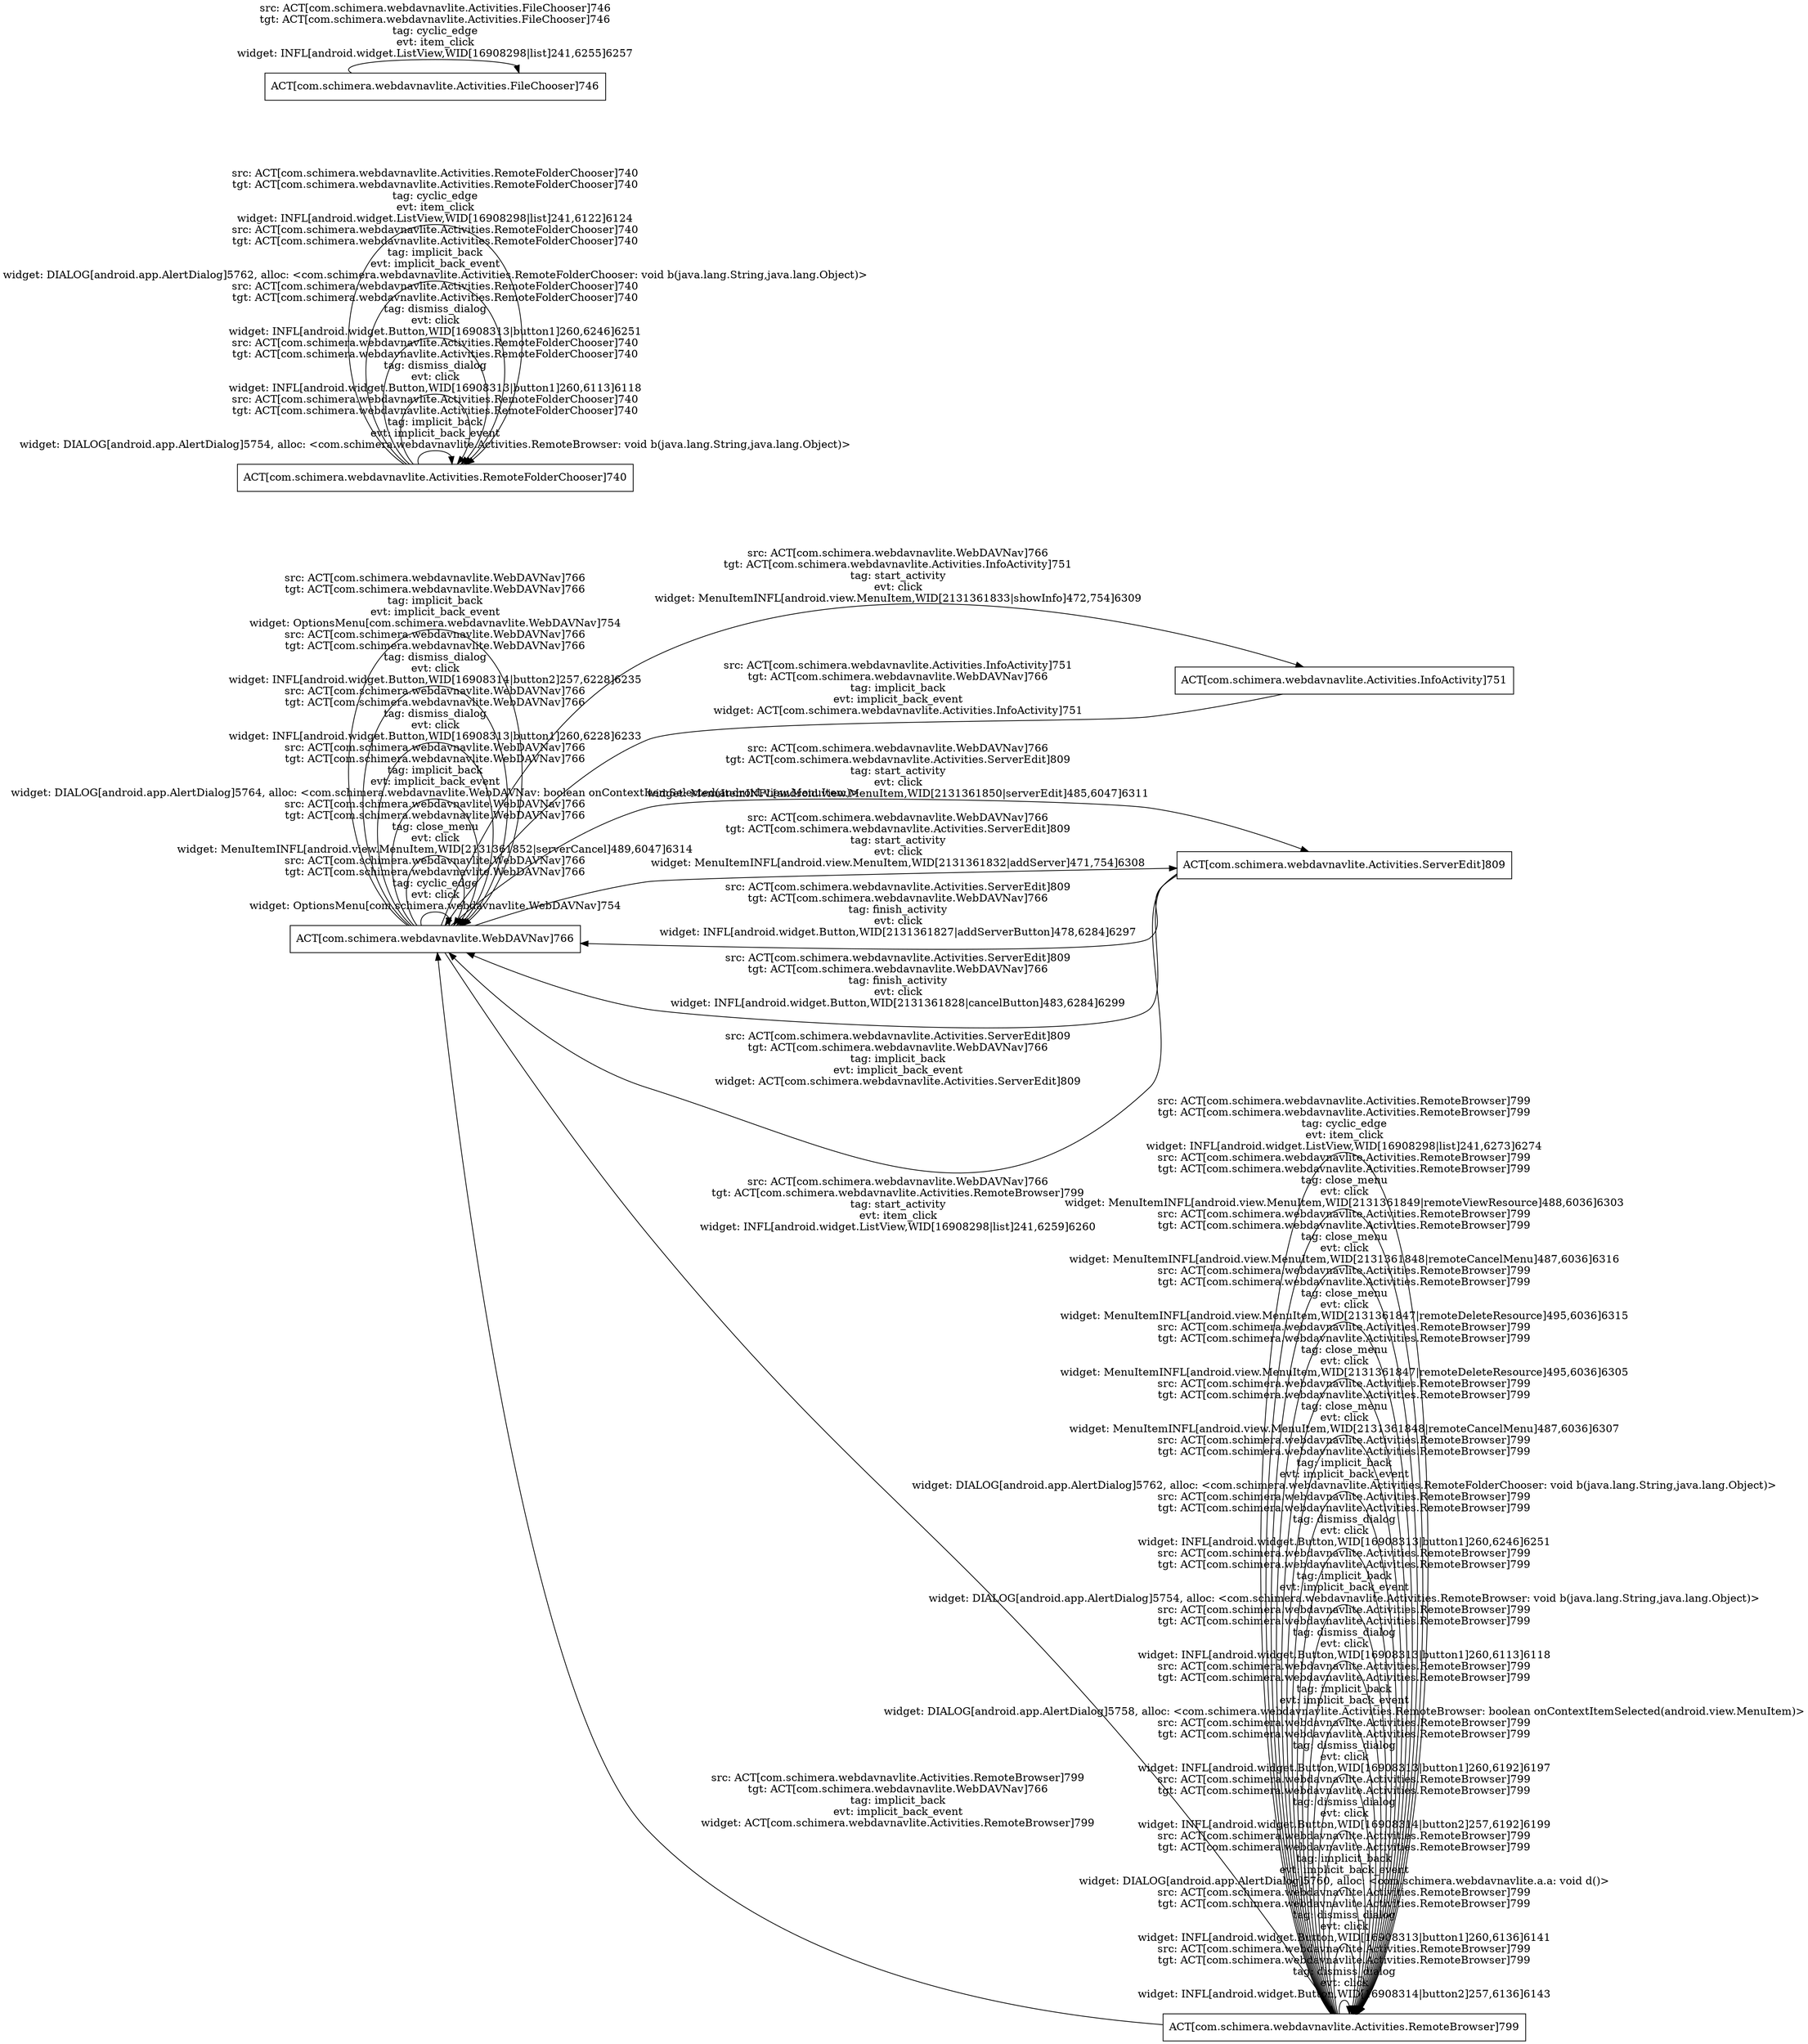 digraph G {
 rankdir=LR;
 node[shape=box];
 n4 [label="ACT[com.schimera.webdavnavlite.WebDAVNav]766"];
 n3 [label="ACT[com.schimera.webdavnavlite.Activities.InfoActivity]751"];
 n9 [label="ACT[com.schimera.webdavnavlite.Activities.ServerEdit]809"];
 n8 [label="ACT[com.schimera.webdavnavlite.Activities.RemoteBrowser]799"];
 n1 [label="ACT[com.schimera.webdavnavlite.Activities.RemoteFolderChooser]740"];
 n2 [label="ACT[com.schimera.webdavnavlite.Activities.FileChooser]746"];
 n8 -> n8 [label="src: ACT[com.schimera.webdavnavlite.Activities.RemoteBrowser]799\ntgt: ACT[com.schimera.webdavnavlite.Activities.RemoteBrowser]799\ntag: dismiss_dialog\nevt: click\nwidget: INFL[android.widget.Button,WID[16908314|button2]257,6136]6143\n"];
 n8 -> n8 [label="src: ACT[com.schimera.webdavnavlite.Activities.RemoteBrowser]799\ntgt: ACT[com.schimera.webdavnavlite.Activities.RemoteBrowser]799\ntag: dismiss_dialog\nevt: click\nwidget: INFL[android.widget.Button,WID[16908313|button1]260,6136]6141\n"];
 n8 -> n8 [label="src: ACT[com.schimera.webdavnavlite.Activities.RemoteBrowser]799\ntgt: ACT[com.schimera.webdavnavlite.Activities.RemoteBrowser]799\ntag: implicit_back\nevt: implicit_back_event\nwidget: DIALOG[android.app.AlertDialog]5760, alloc: <com.schimera.webdavnavlite.a.a: void d()>\n"];
 n4 -> n4 [label="src: ACT[com.schimera.webdavnavlite.WebDAVNav]766\ntgt: ACT[com.schimera.webdavnavlite.WebDAVNav]766\ntag: cyclic_edge\nevt: click\nwidget: OptionsMenu[com.schimera.webdavnavlite.WebDAVNav]754\n"];
 n4 -> n8 [label="src: ACT[com.schimera.webdavnavlite.WebDAVNav]766\ntgt: ACT[com.schimera.webdavnavlite.Activities.RemoteBrowser]799\ntag: start_activity\nevt: item_click\nwidget: INFL[android.widget.ListView,WID[16908298|list]241,6259]6260\n"];
 n8 -> n8 [label="src: ACT[com.schimera.webdavnavlite.Activities.RemoteBrowser]799\ntgt: ACT[com.schimera.webdavnavlite.Activities.RemoteBrowser]799\ntag: dismiss_dialog\nevt: click\nwidget: INFL[android.widget.Button,WID[16908314|button2]257,6192]6199\n"];
 n8 -> n8 [label="src: ACT[com.schimera.webdavnavlite.Activities.RemoteBrowser]799\ntgt: ACT[com.schimera.webdavnavlite.Activities.RemoteBrowser]799\ntag: dismiss_dialog\nevt: click\nwidget: INFL[android.widget.Button,WID[16908313|button1]260,6192]6197\n"];
 n8 -> n8 [label="src: ACT[com.schimera.webdavnavlite.Activities.RemoteBrowser]799\ntgt: ACT[com.schimera.webdavnavlite.Activities.RemoteBrowser]799\ntag: implicit_back\nevt: implicit_back_event\nwidget: DIALOG[android.app.AlertDialog]5758, alloc: <com.schimera.webdavnavlite.Activities.RemoteBrowser: boolean onContextItemSelected(android.view.MenuItem)>\n"];
 n1 -> n1 [label="src: ACT[com.schimera.webdavnavlite.Activities.RemoteFolderChooser]740\ntgt: ACT[com.schimera.webdavnavlite.Activities.RemoteFolderChooser]740\ntag: implicit_back\nevt: implicit_back_event\nwidget: DIALOG[android.app.AlertDialog]5754, alloc: <com.schimera.webdavnavlite.Activities.RemoteBrowser: void b(java.lang.String,java.lang.Object)>\n"];
 n8 -> n8 [label="src: ACT[com.schimera.webdavnavlite.Activities.RemoteBrowser]799\ntgt: ACT[com.schimera.webdavnavlite.Activities.RemoteBrowser]799\ntag: dismiss_dialog\nevt: click\nwidget: INFL[android.widget.Button,WID[16908313|button1]260,6113]6118\n"];
 n8 -> n8 [label="src: ACT[com.schimera.webdavnavlite.Activities.RemoteBrowser]799\ntgt: ACT[com.schimera.webdavnavlite.Activities.RemoteBrowser]799\ntag: implicit_back\nevt: implicit_back_event\nwidget: DIALOG[android.app.AlertDialog]5754, alloc: <com.schimera.webdavnavlite.Activities.RemoteBrowser: void b(java.lang.String,java.lang.Object)>\n"];
 n1 -> n1 [label="src: ACT[com.schimera.webdavnavlite.Activities.RemoteFolderChooser]740\ntgt: ACT[com.schimera.webdavnavlite.Activities.RemoteFolderChooser]740\ntag: dismiss_dialog\nevt: click\nwidget: INFL[android.widget.Button,WID[16908313|button1]260,6113]6118\n"];
 n8 -> n8 [label="src: ACT[com.schimera.webdavnavlite.Activities.RemoteBrowser]799\ntgt: ACT[com.schimera.webdavnavlite.Activities.RemoteBrowser]799\ntag: dismiss_dialog\nevt: click\nwidget: INFL[android.widget.Button,WID[16908313|button1]260,6246]6251\n"];
 n1 -> n1 [label="src: ACT[com.schimera.webdavnavlite.Activities.RemoteFolderChooser]740\ntgt: ACT[com.schimera.webdavnavlite.Activities.RemoteFolderChooser]740\ntag: dismiss_dialog\nevt: click\nwidget: INFL[android.widget.Button,WID[16908313|button1]260,6246]6251\n"];
 n1 -> n1 [label="src: ACT[com.schimera.webdavnavlite.Activities.RemoteFolderChooser]740\ntgt: ACT[com.schimera.webdavnavlite.Activities.RemoteFolderChooser]740\ntag: implicit_back\nevt: implicit_back_event\nwidget: DIALOG[android.app.AlertDialog]5762, alloc: <com.schimera.webdavnavlite.Activities.RemoteFolderChooser: void b(java.lang.String,java.lang.Object)>\n"];
 n8 -> n8 [label="src: ACT[com.schimera.webdavnavlite.Activities.RemoteBrowser]799\ntgt: ACT[com.schimera.webdavnavlite.Activities.RemoteBrowser]799\ntag: implicit_back\nevt: implicit_back_event\nwidget: DIALOG[android.app.AlertDialog]5762, alloc: <com.schimera.webdavnavlite.Activities.RemoteFolderChooser: void b(java.lang.String,java.lang.Object)>\n"];
 n2 -> n2 [label="src: ACT[com.schimera.webdavnavlite.Activities.FileChooser]746\ntgt: ACT[com.schimera.webdavnavlite.Activities.FileChooser]746\ntag: cyclic_edge\nevt: item_click\nwidget: INFL[android.widget.ListView,WID[16908298|list]241,6255]6257\n"];
 n4 -> n9 [label="src: ACT[com.schimera.webdavnavlite.WebDAVNav]766\ntgt: ACT[com.schimera.webdavnavlite.Activities.ServerEdit]809\ntag: start_activity\nevt: click\nwidget: MenuItemINFL[android.view.MenuItem,WID[2131361850|serverEdit]485,6047]6311\n"];
 n4 -> n4 [label="src: ACT[com.schimera.webdavnavlite.WebDAVNav]766\ntgt: ACT[com.schimera.webdavnavlite.WebDAVNav]766\ntag: close_menu\nevt: click\nwidget: MenuItemINFL[android.view.MenuItem,WID[2131361852|serverCancel]489,6047]6314\n"];
 n3 -> n4 [label="src: ACT[com.schimera.webdavnavlite.Activities.InfoActivity]751\ntgt: ACT[com.schimera.webdavnavlite.WebDAVNav]766\ntag: implicit_back\nevt: implicit_back_event\nwidget: ACT[com.schimera.webdavnavlite.Activities.InfoActivity]751\n"];
 n8 -> n8 [label="src: ACT[com.schimera.webdavnavlite.Activities.RemoteBrowser]799\ntgt: ACT[com.schimera.webdavnavlite.Activities.RemoteBrowser]799\ntag: close_menu\nevt: click\nwidget: MenuItemINFL[android.view.MenuItem,WID[2131361848|remoteCancelMenu]487,6036]6307\n"];
 n8 -> n8 [label="src: ACT[com.schimera.webdavnavlite.Activities.RemoteBrowser]799\ntgt: ACT[com.schimera.webdavnavlite.Activities.RemoteBrowser]799\ntag: close_menu\nevt: click\nwidget: MenuItemINFL[android.view.MenuItem,WID[2131361847|remoteDeleteResource]495,6036]6305\n"];
 n8 -> n8 [label="src: ACT[com.schimera.webdavnavlite.Activities.RemoteBrowser]799\ntgt: ACT[com.schimera.webdavnavlite.Activities.RemoteBrowser]799\ntag: close_menu\nevt: click\nwidget: MenuItemINFL[android.view.MenuItem,WID[2131361847|remoteDeleteResource]495,6036]6315\n"];
 n8 -> n8 [label="src: ACT[com.schimera.webdavnavlite.Activities.RemoteBrowser]799\ntgt: ACT[com.schimera.webdavnavlite.Activities.RemoteBrowser]799\ntag: close_menu\nevt: click\nwidget: MenuItemINFL[android.view.MenuItem,WID[2131361848|remoteCancelMenu]487,6036]6316\n"];
 n8 -> n8 [label="src: ACT[com.schimera.webdavnavlite.Activities.RemoteBrowser]799\ntgt: ACT[com.schimera.webdavnavlite.Activities.RemoteBrowser]799\ntag: close_menu\nevt: click\nwidget: MenuItemINFL[android.view.MenuItem,WID[2131361849|remoteViewResource]488,6036]6303\n"];
 n1 -> n1 [label="src: ACT[com.schimera.webdavnavlite.Activities.RemoteFolderChooser]740\ntgt: ACT[com.schimera.webdavnavlite.Activities.RemoteFolderChooser]740\ntag: cyclic_edge\nevt: item_click\nwidget: INFL[android.widget.ListView,WID[16908298|list]241,6122]6124\n"];
 n8 -> n4 [label="src: ACT[com.schimera.webdavnavlite.Activities.RemoteBrowser]799\ntgt: ACT[com.schimera.webdavnavlite.WebDAVNav]766\ntag: implicit_back\nevt: implicit_back_event\nwidget: ACT[com.schimera.webdavnavlite.Activities.RemoteBrowser]799\n"];
 n8 -> n8 [label="src: ACT[com.schimera.webdavnavlite.Activities.RemoteBrowser]799\ntgt: ACT[com.schimera.webdavnavlite.Activities.RemoteBrowser]799\ntag: cyclic_edge\nevt: item_click\nwidget: INFL[android.widget.ListView,WID[16908298|list]241,6273]6274\n"];
 n9 -> n4 [label="src: ACT[com.schimera.webdavnavlite.Activities.ServerEdit]809\ntgt: ACT[com.schimera.webdavnavlite.WebDAVNav]766\ntag: finish_activity\nevt: click\nwidget: INFL[android.widget.Button,WID[2131361827|addServerButton]478,6284]6297\n"];
 n9 -> n4 [label="src: ACT[com.schimera.webdavnavlite.Activities.ServerEdit]809\ntgt: ACT[com.schimera.webdavnavlite.WebDAVNav]766\ntag: finish_activity\nevt: click\nwidget: INFL[android.widget.Button,WID[2131361828|cancelButton]483,6284]6299\n"];
 n9 -> n4 [label="src: ACT[com.schimera.webdavnavlite.Activities.ServerEdit]809\ntgt: ACT[com.schimera.webdavnavlite.WebDAVNav]766\ntag: implicit_back\nevt: implicit_back_event\nwidget: ACT[com.schimera.webdavnavlite.Activities.ServerEdit]809\n"];
 n4 -> n4 [label="src: ACT[com.schimera.webdavnavlite.WebDAVNav]766\ntgt: ACT[com.schimera.webdavnavlite.WebDAVNav]766\ntag: implicit_back\nevt: implicit_back_event\nwidget: DIALOG[android.app.AlertDialog]5764, alloc: <com.schimera.webdavnavlite.WebDAVNav: boolean onContextItemSelected(android.view.MenuItem)>\n"];
 n4 -> n4 [label="src: ACT[com.schimera.webdavnavlite.WebDAVNav]766\ntgt: ACT[com.schimera.webdavnavlite.WebDAVNav]766\ntag: dismiss_dialog\nevt: click\nwidget: INFL[android.widget.Button,WID[16908313|button1]260,6228]6233\n"];
 n4 -> n4 [label="src: ACT[com.schimera.webdavnavlite.WebDAVNav]766\ntgt: ACT[com.schimera.webdavnavlite.WebDAVNav]766\ntag: dismiss_dialog\nevt: click\nwidget: INFL[android.widget.Button,WID[16908314|button2]257,6228]6235\n"];
 n4 -> n3 [label="src: ACT[com.schimera.webdavnavlite.WebDAVNav]766\ntgt: ACT[com.schimera.webdavnavlite.Activities.InfoActivity]751\ntag: start_activity\nevt: click\nwidget: MenuItemINFL[android.view.MenuItem,WID[2131361833|showInfo]472,754]6309\n"];
 n4 -> n4 [label="src: ACT[com.schimera.webdavnavlite.WebDAVNav]766\ntgt: ACT[com.schimera.webdavnavlite.WebDAVNav]766\ntag: implicit_back\nevt: implicit_back_event\nwidget: OptionsMenu[com.schimera.webdavnavlite.WebDAVNav]754\n"];
 n4 -> n9 [label="src: ACT[com.schimera.webdavnavlite.WebDAVNav]766\ntgt: ACT[com.schimera.webdavnavlite.Activities.ServerEdit]809\ntag: start_activity\nevt: click\nwidget: MenuItemINFL[android.view.MenuItem,WID[2131361832|addServer]471,754]6308\n"];
}
